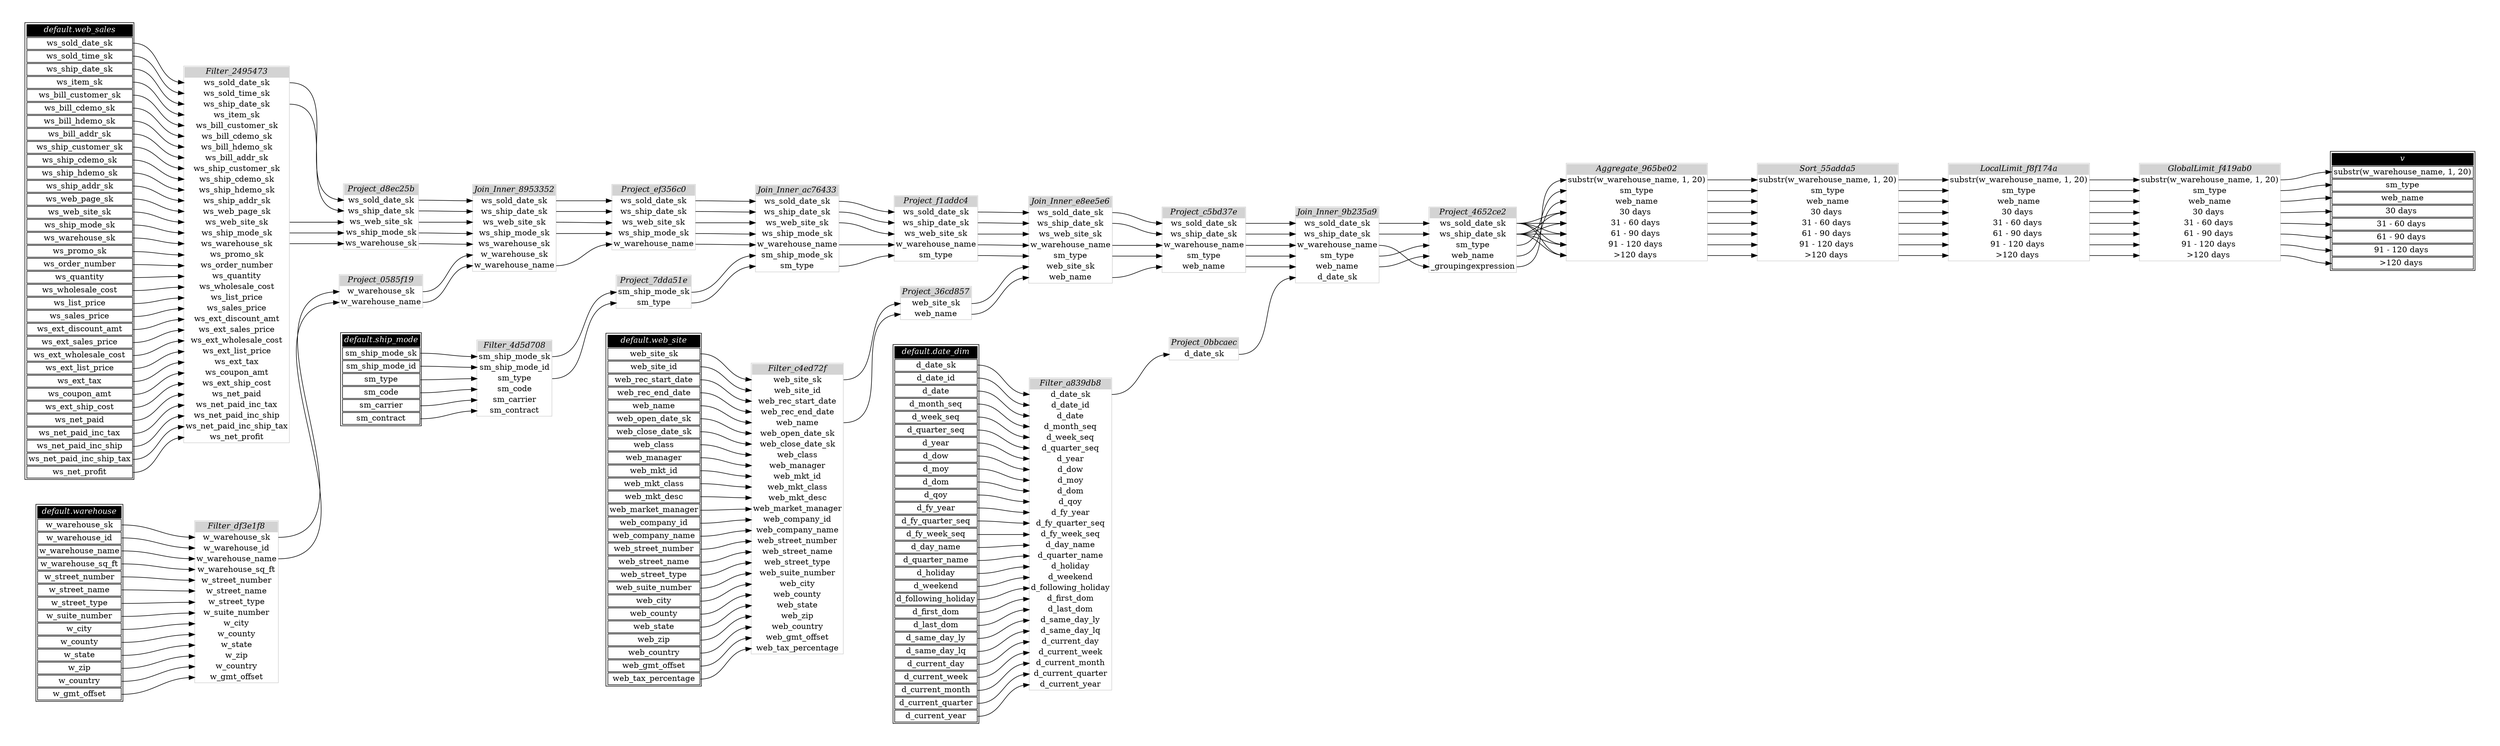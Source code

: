 // Automatically generated by TPCDSFlowTestSuite


digraph {
  graph [pad="0.5" nodesep="0.5" ranksep="1" fontname="Helvetica" rankdir=LR];
  node [shape=plaintext]

  
"Aggregate_965be02" [label=<
<table color="lightgray" border="1" cellborder="0" cellspacing="0">
  <tr><td bgcolor="lightgray" port="nodeName"><i>Aggregate_965be02</i></td></tr>
  <tr><td port="0">substr(w_warehouse_name, 1, 20)</td></tr>
<tr><td port="1">sm_type</td></tr>
<tr><td port="2">web_name</td></tr>
<tr><td port="3">30 days </td></tr>
<tr><td port="4">31 - 60 days </td></tr>
<tr><td port="5">61 - 90 days </td></tr>
<tr><td port="6">91 - 120 days </td></tr>
<tr><td port="7">&gt;120 days </td></tr>
</table>>];
     

"Filter_2495473" [label=<
<table color="lightgray" border="1" cellborder="0" cellspacing="0">
  <tr><td bgcolor="lightgray" port="nodeName"><i>Filter_2495473</i></td></tr>
  <tr><td port="0">ws_sold_date_sk</td></tr>
<tr><td port="1">ws_sold_time_sk</td></tr>
<tr><td port="2">ws_ship_date_sk</td></tr>
<tr><td port="3">ws_item_sk</td></tr>
<tr><td port="4">ws_bill_customer_sk</td></tr>
<tr><td port="5">ws_bill_cdemo_sk</td></tr>
<tr><td port="6">ws_bill_hdemo_sk</td></tr>
<tr><td port="7">ws_bill_addr_sk</td></tr>
<tr><td port="8">ws_ship_customer_sk</td></tr>
<tr><td port="9">ws_ship_cdemo_sk</td></tr>
<tr><td port="10">ws_ship_hdemo_sk</td></tr>
<tr><td port="11">ws_ship_addr_sk</td></tr>
<tr><td port="12">ws_web_page_sk</td></tr>
<tr><td port="13">ws_web_site_sk</td></tr>
<tr><td port="14">ws_ship_mode_sk</td></tr>
<tr><td port="15">ws_warehouse_sk</td></tr>
<tr><td port="16">ws_promo_sk</td></tr>
<tr><td port="17">ws_order_number</td></tr>
<tr><td port="18">ws_quantity</td></tr>
<tr><td port="19">ws_wholesale_cost</td></tr>
<tr><td port="20">ws_list_price</td></tr>
<tr><td port="21">ws_sales_price</td></tr>
<tr><td port="22">ws_ext_discount_amt</td></tr>
<tr><td port="23">ws_ext_sales_price</td></tr>
<tr><td port="24">ws_ext_wholesale_cost</td></tr>
<tr><td port="25">ws_ext_list_price</td></tr>
<tr><td port="26">ws_ext_tax</td></tr>
<tr><td port="27">ws_coupon_amt</td></tr>
<tr><td port="28">ws_ext_ship_cost</td></tr>
<tr><td port="29">ws_net_paid</td></tr>
<tr><td port="30">ws_net_paid_inc_tax</td></tr>
<tr><td port="31">ws_net_paid_inc_ship</td></tr>
<tr><td port="32">ws_net_paid_inc_ship_tax</td></tr>
<tr><td port="33">ws_net_profit</td></tr>
</table>>];
     

"Filter_4d5d708" [label=<
<table color="lightgray" border="1" cellborder="0" cellspacing="0">
  <tr><td bgcolor="lightgray" port="nodeName"><i>Filter_4d5d708</i></td></tr>
  <tr><td port="0">sm_ship_mode_sk</td></tr>
<tr><td port="1">sm_ship_mode_id</td></tr>
<tr><td port="2">sm_type</td></tr>
<tr><td port="3">sm_code</td></tr>
<tr><td port="4">sm_carrier</td></tr>
<tr><td port="5">sm_contract</td></tr>
</table>>];
     

"Filter_a839db8" [label=<
<table color="lightgray" border="1" cellborder="0" cellspacing="0">
  <tr><td bgcolor="lightgray" port="nodeName"><i>Filter_a839db8</i></td></tr>
  <tr><td port="0">d_date_sk</td></tr>
<tr><td port="1">d_date_id</td></tr>
<tr><td port="2">d_date</td></tr>
<tr><td port="3">d_month_seq</td></tr>
<tr><td port="4">d_week_seq</td></tr>
<tr><td port="5">d_quarter_seq</td></tr>
<tr><td port="6">d_year</td></tr>
<tr><td port="7">d_dow</td></tr>
<tr><td port="8">d_moy</td></tr>
<tr><td port="9">d_dom</td></tr>
<tr><td port="10">d_qoy</td></tr>
<tr><td port="11">d_fy_year</td></tr>
<tr><td port="12">d_fy_quarter_seq</td></tr>
<tr><td port="13">d_fy_week_seq</td></tr>
<tr><td port="14">d_day_name</td></tr>
<tr><td port="15">d_quarter_name</td></tr>
<tr><td port="16">d_holiday</td></tr>
<tr><td port="17">d_weekend</td></tr>
<tr><td port="18">d_following_holiday</td></tr>
<tr><td port="19">d_first_dom</td></tr>
<tr><td port="20">d_last_dom</td></tr>
<tr><td port="21">d_same_day_ly</td></tr>
<tr><td port="22">d_same_day_lq</td></tr>
<tr><td port="23">d_current_day</td></tr>
<tr><td port="24">d_current_week</td></tr>
<tr><td port="25">d_current_month</td></tr>
<tr><td port="26">d_current_quarter</td></tr>
<tr><td port="27">d_current_year</td></tr>
</table>>];
     

"Filter_c4ed72f" [label=<
<table color="lightgray" border="1" cellborder="0" cellspacing="0">
  <tr><td bgcolor="lightgray" port="nodeName"><i>Filter_c4ed72f</i></td></tr>
  <tr><td port="0">web_site_sk</td></tr>
<tr><td port="1">web_site_id</td></tr>
<tr><td port="2">web_rec_start_date</td></tr>
<tr><td port="3">web_rec_end_date</td></tr>
<tr><td port="4">web_name</td></tr>
<tr><td port="5">web_open_date_sk</td></tr>
<tr><td port="6">web_close_date_sk</td></tr>
<tr><td port="7">web_class</td></tr>
<tr><td port="8">web_manager</td></tr>
<tr><td port="9">web_mkt_id</td></tr>
<tr><td port="10">web_mkt_class</td></tr>
<tr><td port="11">web_mkt_desc</td></tr>
<tr><td port="12">web_market_manager</td></tr>
<tr><td port="13">web_company_id</td></tr>
<tr><td port="14">web_company_name</td></tr>
<tr><td port="15">web_street_number</td></tr>
<tr><td port="16">web_street_name</td></tr>
<tr><td port="17">web_street_type</td></tr>
<tr><td port="18">web_suite_number</td></tr>
<tr><td port="19">web_city</td></tr>
<tr><td port="20">web_county</td></tr>
<tr><td port="21">web_state</td></tr>
<tr><td port="22">web_zip</td></tr>
<tr><td port="23">web_country</td></tr>
<tr><td port="24">web_gmt_offset</td></tr>
<tr><td port="25">web_tax_percentage</td></tr>
</table>>];
     

"Filter_df3e1f8" [label=<
<table color="lightgray" border="1" cellborder="0" cellspacing="0">
  <tr><td bgcolor="lightgray" port="nodeName"><i>Filter_df3e1f8</i></td></tr>
  <tr><td port="0">w_warehouse_sk</td></tr>
<tr><td port="1">w_warehouse_id</td></tr>
<tr><td port="2">w_warehouse_name</td></tr>
<tr><td port="3">w_warehouse_sq_ft</td></tr>
<tr><td port="4">w_street_number</td></tr>
<tr><td port="5">w_street_name</td></tr>
<tr><td port="6">w_street_type</td></tr>
<tr><td port="7">w_suite_number</td></tr>
<tr><td port="8">w_city</td></tr>
<tr><td port="9">w_county</td></tr>
<tr><td port="10">w_state</td></tr>
<tr><td port="11">w_zip</td></tr>
<tr><td port="12">w_country</td></tr>
<tr><td port="13">w_gmt_offset</td></tr>
</table>>];
     

"GlobalLimit_f419ab0" [label=<
<table color="lightgray" border="1" cellborder="0" cellspacing="0">
  <tr><td bgcolor="lightgray" port="nodeName"><i>GlobalLimit_f419ab0</i></td></tr>
  <tr><td port="0">substr(w_warehouse_name, 1, 20)</td></tr>
<tr><td port="1">sm_type</td></tr>
<tr><td port="2">web_name</td></tr>
<tr><td port="3">30 days </td></tr>
<tr><td port="4">31 - 60 days </td></tr>
<tr><td port="5">61 - 90 days </td></tr>
<tr><td port="6">91 - 120 days </td></tr>
<tr><td port="7">&gt;120 days </td></tr>
</table>>];
     

"Join_Inner_8953352" [label=<
<table color="lightgray" border="1" cellborder="0" cellspacing="0">
  <tr><td bgcolor="lightgray" port="nodeName"><i>Join_Inner_8953352</i></td></tr>
  <tr><td port="0">ws_sold_date_sk</td></tr>
<tr><td port="1">ws_ship_date_sk</td></tr>
<tr><td port="2">ws_web_site_sk</td></tr>
<tr><td port="3">ws_ship_mode_sk</td></tr>
<tr><td port="4">ws_warehouse_sk</td></tr>
<tr><td port="5">w_warehouse_sk</td></tr>
<tr><td port="6">w_warehouse_name</td></tr>
</table>>];
     

"Join_Inner_9b235a9" [label=<
<table color="lightgray" border="1" cellborder="0" cellspacing="0">
  <tr><td bgcolor="lightgray" port="nodeName"><i>Join_Inner_9b235a9</i></td></tr>
  <tr><td port="0">ws_sold_date_sk</td></tr>
<tr><td port="1">ws_ship_date_sk</td></tr>
<tr><td port="2">w_warehouse_name</td></tr>
<tr><td port="3">sm_type</td></tr>
<tr><td port="4">web_name</td></tr>
<tr><td port="5">d_date_sk</td></tr>
</table>>];
     

"Join_Inner_ac76433" [label=<
<table color="lightgray" border="1" cellborder="0" cellspacing="0">
  <tr><td bgcolor="lightgray" port="nodeName"><i>Join_Inner_ac76433</i></td></tr>
  <tr><td port="0">ws_sold_date_sk</td></tr>
<tr><td port="1">ws_ship_date_sk</td></tr>
<tr><td port="2">ws_web_site_sk</td></tr>
<tr><td port="3">ws_ship_mode_sk</td></tr>
<tr><td port="4">w_warehouse_name</td></tr>
<tr><td port="5">sm_ship_mode_sk</td></tr>
<tr><td port="6">sm_type</td></tr>
</table>>];
     

"Join_Inner_e8ee5e6" [label=<
<table color="lightgray" border="1" cellborder="0" cellspacing="0">
  <tr><td bgcolor="lightgray" port="nodeName"><i>Join_Inner_e8ee5e6</i></td></tr>
  <tr><td port="0">ws_sold_date_sk</td></tr>
<tr><td port="1">ws_ship_date_sk</td></tr>
<tr><td port="2">ws_web_site_sk</td></tr>
<tr><td port="3">w_warehouse_name</td></tr>
<tr><td port="4">sm_type</td></tr>
<tr><td port="5">web_site_sk</td></tr>
<tr><td port="6">web_name</td></tr>
</table>>];
     

"LocalLimit_f8f174a" [label=<
<table color="lightgray" border="1" cellborder="0" cellspacing="0">
  <tr><td bgcolor="lightgray" port="nodeName"><i>LocalLimit_f8f174a</i></td></tr>
  <tr><td port="0">substr(w_warehouse_name, 1, 20)</td></tr>
<tr><td port="1">sm_type</td></tr>
<tr><td port="2">web_name</td></tr>
<tr><td port="3">30 days </td></tr>
<tr><td port="4">31 - 60 days </td></tr>
<tr><td port="5">61 - 90 days </td></tr>
<tr><td port="6">91 - 120 days </td></tr>
<tr><td port="7">&gt;120 days </td></tr>
</table>>];
     

"Project_0585f19" [label=<
<table color="lightgray" border="1" cellborder="0" cellspacing="0">
  <tr><td bgcolor="lightgray" port="nodeName"><i>Project_0585f19</i></td></tr>
  <tr><td port="0">w_warehouse_sk</td></tr>
<tr><td port="1">w_warehouse_name</td></tr>
</table>>];
     

"Project_0bbcaec" [label=<
<table color="lightgray" border="1" cellborder="0" cellspacing="0">
  <tr><td bgcolor="lightgray" port="nodeName"><i>Project_0bbcaec</i></td></tr>
  <tr><td port="0">d_date_sk</td></tr>
</table>>];
     

"Project_36cd857" [label=<
<table color="lightgray" border="1" cellborder="0" cellspacing="0">
  <tr><td bgcolor="lightgray" port="nodeName"><i>Project_36cd857</i></td></tr>
  <tr><td port="0">web_site_sk</td></tr>
<tr><td port="1">web_name</td></tr>
</table>>];
     

"Project_4652ce2" [label=<
<table color="lightgray" border="1" cellborder="0" cellspacing="0">
  <tr><td bgcolor="lightgray" port="nodeName"><i>Project_4652ce2</i></td></tr>
  <tr><td port="0">ws_sold_date_sk</td></tr>
<tr><td port="1">ws_ship_date_sk</td></tr>
<tr><td port="2">sm_type</td></tr>
<tr><td port="3">web_name</td></tr>
<tr><td port="4">_groupingexpression</td></tr>
</table>>];
     

"Project_7dda51e" [label=<
<table color="lightgray" border="1" cellborder="0" cellspacing="0">
  <tr><td bgcolor="lightgray" port="nodeName"><i>Project_7dda51e</i></td></tr>
  <tr><td port="0">sm_ship_mode_sk</td></tr>
<tr><td port="1">sm_type</td></tr>
</table>>];
     

"Project_c5bd37e" [label=<
<table color="lightgray" border="1" cellborder="0" cellspacing="0">
  <tr><td bgcolor="lightgray" port="nodeName"><i>Project_c5bd37e</i></td></tr>
  <tr><td port="0">ws_sold_date_sk</td></tr>
<tr><td port="1">ws_ship_date_sk</td></tr>
<tr><td port="2">w_warehouse_name</td></tr>
<tr><td port="3">sm_type</td></tr>
<tr><td port="4">web_name</td></tr>
</table>>];
     

"Project_d8ec25b" [label=<
<table color="lightgray" border="1" cellborder="0" cellspacing="0">
  <tr><td bgcolor="lightgray" port="nodeName"><i>Project_d8ec25b</i></td></tr>
  <tr><td port="0">ws_sold_date_sk</td></tr>
<tr><td port="1">ws_ship_date_sk</td></tr>
<tr><td port="2">ws_web_site_sk</td></tr>
<tr><td port="3">ws_ship_mode_sk</td></tr>
<tr><td port="4">ws_warehouse_sk</td></tr>
</table>>];
     

"Project_ef356c0" [label=<
<table color="lightgray" border="1" cellborder="0" cellspacing="0">
  <tr><td bgcolor="lightgray" port="nodeName"><i>Project_ef356c0</i></td></tr>
  <tr><td port="0">ws_sold_date_sk</td></tr>
<tr><td port="1">ws_ship_date_sk</td></tr>
<tr><td port="2">ws_web_site_sk</td></tr>
<tr><td port="3">ws_ship_mode_sk</td></tr>
<tr><td port="4">w_warehouse_name</td></tr>
</table>>];
     

"Project_f1addc4" [label=<
<table color="lightgray" border="1" cellborder="0" cellspacing="0">
  <tr><td bgcolor="lightgray" port="nodeName"><i>Project_f1addc4</i></td></tr>
  <tr><td port="0">ws_sold_date_sk</td></tr>
<tr><td port="1">ws_ship_date_sk</td></tr>
<tr><td port="2">ws_web_site_sk</td></tr>
<tr><td port="3">w_warehouse_name</td></tr>
<tr><td port="4">sm_type</td></tr>
</table>>];
     

"Sort_55adda5" [label=<
<table color="lightgray" border="1" cellborder="0" cellspacing="0">
  <tr><td bgcolor="lightgray" port="nodeName"><i>Sort_55adda5</i></td></tr>
  <tr><td port="0">substr(w_warehouse_name, 1, 20)</td></tr>
<tr><td port="1">sm_type</td></tr>
<tr><td port="2">web_name</td></tr>
<tr><td port="3">30 days </td></tr>
<tr><td port="4">31 - 60 days </td></tr>
<tr><td port="5">61 - 90 days </td></tr>
<tr><td port="6">91 - 120 days </td></tr>
<tr><td port="7">&gt;120 days </td></tr>
</table>>];
     

"default.date_dim" [color="black" label=<
<table>
  <tr><td bgcolor="black" port="nodeName"><i><font color="white">default.date_dim</font></i></td></tr>
  <tr><td port="0">d_date_sk</td></tr>
<tr><td port="1">d_date_id</td></tr>
<tr><td port="2">d_date</td></tr>
<tr><td port="3">d_month_seq</td></tr>
<tr><td port="4">d_week_seq</td></tr>
<tr><td port="5">d_quarter_seq</td></tr>
<tr><td port="6">d_year</td></tr>
<tr><td port="7">d_dow</td></tr>
<tr><td port="8">d_moy</td></tr>
<tr><td port="9">d_dom</td></tr>
<tr><td port="10">d_qoy</td></tr>
<tr><td port="11">d_fy_year</td></tr>
<tr><td port="12">d_fy_quarter_seq</td></tr>
<tr><td port="13">d_fy_week_seq</td></tr>
<tr><td port="14">d_day_name</td></tr>
<tr><td port="15">d_quarter_name</td></tr>
<tr><td port="16">d_holiday</td></tr>
<tr><td port="17">d_weekend</td></tr>
<tr><td port="18">d_following_holiday</td></tr>
<tr><td port="19">d_first_dom</td></tr>
<tr><td port="20">d_last_dom</td></tr>
<tr><td port="21">d_same_day_ly</td></tr>
<tr><td port="22">d_same_day_lq</td></tr>
<tr><td port="23">d_current_day</td></tr>
<tr><td port="24">d_current_week</td></tr>
<tr><td port="25">d_current_month</td></tr>
<tr><td port="26">d_current_quarter</td></tr>
<tr><td port="27">d_current_year</td></tr>
</table>>];
     

"default.ship_mode" [color="black" label=<
<table>
  <tr><td bgcolor="black" port="nodeName"><i><font color="white">default.ship_mode</font></i></td></tr>
  <tr><td port="0">sm_ship_mode_sk</td></tr>
<tr><td port="1">sm_ship_mode_id</td></tr>
<tr><td port="2">sm_type</td></tr>
<tr><td port="3">sm_code</td></tr>
<tr><td port="4">sm_carrier</td></tr>
<tr><td port="5">sm_contract</td></tr>
</table>>];
     

"default.warehouse" [color="black" label=<
<table>
  <tr><td bgcolor="black" port="nodeName"><i><font color="white">default.warehouse</font></i></td></tr>
  <tr><td port="0">w_warehouse_sk</td></tr>
<tr><td port="1">w_warehouse_id</td></tr>
<tr><td port="2">w_warehouse_name</td></tr>
<tr><td port="3">w_warehouse_sq_ft</td></tr>
<tr><td port="4">w_street_number</td></tr>
<tr><td port="5">w_street_name</td></tr>
<tr><td port="6">w_street_type</td></tr>
<tr><td port="7">w_suite_number</td></tr>
<tr><td port="8">w_city</td></tr>
<tr><td port="9">w_county</td></tr>
<tr><td port="10">w_state</td></tr>
<tr><td port="11">w_zip</td></tr>
<tr><td port="12">w_country</td></tr>
<tr><td port="13">w_gmt_offset</td></tr>
</table>>];
     

"default.web_sales" [color="black" label=<
<table>
  <tr><td bgcolor="black" port="nodeName"><i><font color="white">default.web_sales</font></i></td></tr>
  <tr><td port="0">ws_sold_date_sk</td></tr>
<tr><td port="1">ws_sold_time_sk</td></tr>
<tr><td port="2">ws_ship_date_sk</td></tr>
<tr><td port="3">ws_item_sk</td></tr>
<tr><td port="4">ws_bill_customer_sk</td></tr>
<tr><td port="5">ws_bill_cdemo_sk</td></tr>
<tr><td port="6">ws_bill_hdemo_sk</td></tr>
<tr><td port="7">ws_bill_addr_sk</td></tr>
<tr><td port="8">ws_ship_customer_sk</td></tr>
<tr><td port="9">ws_ship_cdemo_sk</td></tr>
<tr><td port="10">ws_ship_hdemo_sk</td></tr>
<tr><td port="11">ws_ship_addr_sk</td></tr>
<tr><td port="12">ws_web_page_sk</td></tr>
<tr><td port="13">ws_web_site_sk</td></tr>
<tr><td port="14">ws_ship_mode_sk</td></tr>
<tr><td port="15">ws_warehouse_sk</td></tr>
<tr><td port="16">ws_promo_sk</td></tr>
<tr><td port="17">ws_order_number</td></tr>
<tr><td port="18">ws_quantity</td></tr>
<tr><td port="19">ws_wholesale_cost</td></tr>
<tr><td port="20">ws_list_price</td></tr>
<tr><td port="21">ws_sales_price</td></tr>
<tr><td port="22">ws_ext_discount_amt</td></tr>
<tr><td port="23">ws_ext_sales_price</td></tr>
<tr><td port="24">ws_ext_wholesale_cost</td></tr>
<tr><td port="25">ws_ext_list_price</td></tr>
<tr><td port="26">ws_ext_tax</td></tr>
<tr><td port="27">ws_coupon_amt</td></tr>
<tr><td port="28">ws_ext_ship_cost</td></tr>
<tr><td port="29">ws_net_paid</td></tr>
<tr><td port="30">ws_net_paid_inc_tax</td></tr>
<tr><td port="31">ws_net_paid_inc_ship</td></tr>
<tr><td port="32">ws_net_paid_inc_ship_tax</td></tr>
<tr><td port="33">ws_net_profit</td></tr>
</table>>];
     

"default.web_site" [color="black" label=<
<table>
  <tr><td bgcolor="black" port="nodeName"><i><font color="white">default.web_site</font></i></td></tr>
  <tr><td port="0">web_site_sk</td></tr>
<tr><td port="1">web_site_id</td></tr>
<tr><td port="2">web_rec_start_date</td></tr>
<tr><td port="3">web_rec_end_date</td></tr>
<tr><td port="4">web_name</td></tr>
<tr><td port="5">web_open_date_sk</td></tr>
<tr><td port="6">web_close_date_sk</td></tr>
<tr><td port="7">web_class</td></tr>
<tr><td port="8">web_manager</td></tr>
<tr><td port="9">web_mkt_id</td></tr>
<tr><td port="10">web_mkt_class</td></tr>
<tr><td port="11">web_mkt_desc</td></tr>
<tr><td port="12">web_market_manager</td></tr>
<tr><td port="13">web_company_id</td></tr>
<tr><td port="14">web_company_name</td></tr>
<tr><td port="15">web_street_number</td></tr>
<tr><td port="16">web_street_name</td></tr>
<tr><td port="17">web_street_type</td></tr>
<tr><td port="18">web_suite_number</td></tr>
<tr><td port="19">web_city</td></tr>
<tr><td port="20">web_county</td></tr>
<tr><td port="21">web_state</td></tr>
<tr><td port="22">web_zip</td></tr>
<tr><td port="23">web_country</td></tr>
<tr><td port="24">web_gmt_offset</td></tr>
<tr><td port="25">web_tax_percentage</td></tr>
</table>>];
     

"v" [color="black" label=<
<table>
  <tr><td bgcolor="black" port="nodeName"><i><font color="white">v</font></i></td></tr>
  <tr><td port="0">substr(w_warehouse_name, 1, 20)</td></tr>
<tr><td port="1">sm_type</td></tr>
<tr><td port="2">web_name</td></tr>
<tr><td port="3">30 days </td></tr>
<tr><td port="4">31 - 60 days </td></tr>
<tr><td port="5">61 - 90 days </td></tr>
<tr><td port="6">91 - 120 days </td></tr>
<tr><td port="7">&gt;120 days </td></tr>
</table>>];
     
  "Aggregate_965be02":0 -> "Sort_55adda5":0;
"Aggregate_965be02":1 -> "Sort_55adda5":1;
"Aggregate_965be02":2 -> "Sort_55adda5":2;
"Aggregate_965be02":3 -> "Sort_55adda5":3;
"Aggregate_965be02":4 -> "Sort_55adda5":4;
"Aggregate_965be02":5 -> "Sort_55adda5":5;
"Aggregate_965be02":6 -> "Sort_55adda5":6;
"Aggregate_965be02":7 -> "Sort_55adda5":7;
"Filter_2495473":0 -> "Project_d8ec25b":0;
"Filter_2495473":13 -> "Project_d8ec25b":2;
"Filter_2495473":14 -> "Project_d8ec25b":3;
"Filter_2495473":15 -> "Project_d8ec25b":4;
"Filter_2495473":2 -> "Project_d8ec25b":1;
"Filter_4d5d708":0 -> "Project_7dda51e":0;
"Filter_4d5d708":2 -> "Project_7dda51e":1;
"Filter_a839db8":0 -> "Project_0bbcaec":0;
"Filter_c4ed72f":0 -> "Project_36cd857":0;
"Filter_c4ed72f":4 -> "Project_36cd857":1;
"Filter_df3e1f8":0 -> "Project_0585f19":0;
"Filter_df3e1f8":2 -> "Project_0585f19":1;
"GlobalLimit_f419ab0":0 -> "v":0;
"GlobalLimit_f419ab0":1 -> "v":1;
"GlobalLimit_f419ab0":2 -> "v":2;
"GlobalLimit_f419ab0":3 -> "v":3;
"GlobalLimit_f419ab0":4 -> "v":4;
"GlobalLimit_f419ab0":5 -> "v":5;
"GlobalLimit_f419ab0":6 -> "v":6;
"GlobalLimit_f419ab0":7 -> "v":7;
"Join_Inner_8953352":0 -> "Project_ef356c0":0;
"Join_Inner_8953352":1 -> "Project_ef356c0":1;
"Join_Inner_8953352":2 -> "Project_ef356c0":2;
"Join_Inner_8953352":3 -> "Project_ef356c0":3;
"Join_Inner_8953352":6 -> "Project_ef356c0":4;
"Join_Inner_9b235a9":0 -> "Project_4652ce2":0;
"Join_Inner_9b235a9":1 -> "Project_4652ce2":1;
"Join_Inner_9b235a9":2 -> "Project_4652ce2":4;
"Join_Inner_9b235a9":3 -> "Project_4652ce2":2;
"Join_Inner_9b235a9":4 -> "Project_4652ce2":3;
"Join_Inner_ac76433":0 -> "Project_f1addc4":0;
"Join_Inner_ac76433":1 -> "Project_f1addc4":1;
"Join_Inner_ac76433":2 -> "Project_f1addc4":2;
"Join_Inner_ac76433":4 -> "Project_f1addc4":3;
"Join_Inner_ac76433":6 -> "Project_f1addc4":4;
"Join_Inner_e8ee5e6":0 -> "Project_c5bd37e":0;
"Join_Inner_e8ee5e6":1 -> "Project_c5bd37e":1;
"Join_Inner_e8ee5e6":3 -> "Project_c5bd37e":2;
"Join_Inner_e8ee5e6":4 -> "Project_c5bd37e":3;
"Join_Inner_e8ee5e6":6 -> "Project_c5bd37e":4;
"LocalLimit_f8f174a":0 -> "GlobalLimit_f419ab0":0;
"LocalLimit_f8f174a":1 -> "GlobalLimit_f419ab0":1;
"LocalLimit_f8f174a":2 -> "GlobalLimit_f419ab0":2;
"LocalLimit_f8f174a":3 -> "GlobalLimit_f419ab0":3;
"LocalLimit_f8f174a":4 -> "GlobalLimit_f419ab0":4;
"LocalLimit_f8f174a":5 -> "GlobalLimit_f419ab0":5;
"LocalLimit_f8f174a":6 -> "GlobalLimit_f419ab0":6;
"LocalLimit_f8f174a":7 -> "GlobalLimit_f419ab0":7;
"Project_0585f19":0 -> "Join_Inner_8953352":5;
"Project_0585f19":1 -> "Join_Inner_8953352":6;
"Project_0bbcaec":0 -> "Join_Inner_9b235a9":5;
"Project_36cd857":0 -> "Join_Inner_e8ee5e6":5;
"Project_36cd857":1 -> "Join_Inner_e8ee5e6":6;
"Project_4652ce2":0 -> "Aggregate_965be02":3;
"Project_4652ce2":0 -> "Aggregate_965be02":4;
"Project_4652ce2":0 -> "Aggregate_965be02":5;
"Project_4652ce2":0 -> "Aggregate_965be02":6;
"Project_4652ce2":0 -> "Aggregate_965be02":7;
"Project_4652ce2":1 -> "Aggregate_965be02":3;
"Project_4652ce2":1 -> "Aggregate_965be02":4;
"Project_4652ce2":1 -> "Aggregate_965be02":5;
"Project_4652ce2":1 -> "Aggregate_965be02":6;
"Project_4652ce2":1 -> "Aggregate_965be02":7;
"Project_4652ce2":2 -> "Aggregate_965be02":1;
"Project_4652ce2":3 -> "Aggregate_965be02":2;
"Project_4652ce2":4 -> "Aggregate_965be02":0;
"Project_7dda51e":0 -> "Join_Inner_ac76433":5;
"Project_7dda51e":1 -> "Join_Inner_ac76433":6;
"Project_c5bd37e":0 -> "Join_Inner_9b235a9":0;
"Project_c5bd37e":1 -> "Join_Inner_9b235a9":1;
"Project_c5bd37e":2 -> "Join_Inner_9b235a9":2;
"Project_c5bd37e":3 -> "Join_Inner_9b235a9":3;
"Project_c5bd37e":4 -> "Join_Inner_9b235a9":4;
"Project_d8ec25b":0 -> "Join_Inner_8953352":0;
"Project_d8ec25b":1 -> "Join_Inner_8953352":1;
"Project_d8ec25b":2 -> "Join_Inner_8953352":2;
"Project_d8ec25b":3 -> "Join_Inner_8953352":3;
"Project_d8ec25b":4 -> "Join_Inner_8953352":4;
"Project_ef356c0":0 -> "Join_Inner_ac76433":0;
"Project_ef356c0":1 -> "Join_Inner_ac76433":1;
"Project_ef356c0":2 -> "Join_Inner_ac76433":2;
"Project_ef356c0":3 -> "Join_Inner_ac76433":3;
"Project_ef356c0":4 -> "Join_Inner_ac76433":4;
"Project_f1addc4":0 -> "Join_Inner_e8ee5e6":0;
"Project_f1addc4":1 -> "Join_Inner_e8ee5e6":1;
"Project_f1addc4":2 -> "Join_Inner_e8ee5e6":2;
"Project_f1addc4":3 -> "Join_Inner_e8ee5e6":3;
"Project_f1addc4":4 -> "Join_Inner_e8ee5e6":4;
"Sort_55adda5":0 -> "LocalLimit_f8f174a":0;
"Sort_55adda5":1 -> "LocalLimit_f8f174a":1;
"Sort_55adda5":2 -> "LocalLimit_f8f174a":2;
"Sort_55adda5":3 -> "LocalLimit_f8f174a":3;
"Sort_55adda5":4 -> "LocalLimit_f8f174a":4;
"Sort_55adda5":5 -> "LocalLimit_f8f174a":5;
"Sort_55adda5":6 -> "LocalLimit_f8f174a":6;
"Sort_55adda5":7 -> "LocalLimit_f8f174a":7;
"default.date_dim":0 -> "Filter_a839db8":0;
"default.date_dim":1 -> "Filter_a839db8":1;
"default.date_dim":10 -> "Filter_a839db8":10;
"default.date_dim":11 -> "Filter_a839db8":11;
"default.date_dim":12 -> "Filter_a839db8":12;
"default.date_dim":13 -> "Filter_a839db8":13;
"default.date_dim":14 -> "Filter_a839db8":14;
"default.date_dim":15 -> "Filter_a839db8":15;
"default.date_dim":16 -> "Filter_a839db8":16;
"default.date_dim":17 -> "Filter_a839db8":17;
"default.date_dim":18 -> "Filter_a839db8":18;
"default.date_dim":19 -> "Filter_a839db8":19;
"default.date_dim":2 -> "Filter_a839db8":2;
"default.date_dim":20 -> "Filter_a839db8":20;
"default.date_dim":21 -> "Filter_a839db8":21;
"default.date_dim":22 -> "Filter_a839db8":22;
"default.date_dim":23 -> "Filter_a839db8":23;
"default.date_dim":24 -> "Filter_a839db8":24;
"default.date_dim":25 -> "Filter_a839db8":25;
"default.date_dim":26 -> "Filter_a839db8":26;
"default.date_dim":27 -> "Filter_a839db8":27;
"default.date_dim":3 -> "Filter_a839db8":3;
"default.date_dim":4 -> "Filter_a839db8":4;
"default.date_dim":5 -> "Filter_a839db8":5;
"default.date_dim":6 -> "Filter_a839db8":6;
"default.date_dim":7 -> "Filter_a839db8":7;
"default.date_dim":8 -> "Filter_a839db8":8;
"default.date_dim":9 -> "Filter_a839db8":9;
"default.ship_mode":0 -> "Filter_4d5d708":0;
"default.ship_mode":1 -> "Filter_4d5d708":1;
"default.ship_mode":2 -> "Filter_4d5d708":2;
"default.ship_mode":3 -> "Filter_4d5d708":3;
"default.ship_mode":4 -> "Filter_4d5d708":4;
"default.ship_mode":5 -> "Filter_4d5d708":5;
"default.warehouse":0 -> "Filter_df3e1f8":0;
"default.warehouse":1 -> "Filter_df3e1f8":1;
"default.warehouse":10 -> "Filter_df3e1f8":10;
"default.warehouse":11 -> "Filter_df3e1f8":11;
"default.warehouse":12 -> "Filter_df3e1f8":12;
"default.warehouse":13 -> "Filter_df3e1f8":13;
"default.warehouse":2 -> "Filter_df3e1f8":2;
"default.warehouse":3 -> "Filter_df3e1f8":3;
"default.warehouse":4 -> "Filter_df3e1f8":4;
"default.warehouse":5 -> "Filter_df3e1f8":5;
"default.warehouse":6 -> "Filter_df3e1f8":6;
"default.warehouse":7 -> "Filter_df3e1f8":7;
"default.warehouse":8 -> "Filter_df3e1f8":8;
"default.warehouse":9 -> "Filter_df3e1f8":9;
"default.web_sales":0 -> "Filter_2495473":0;
"default.web_sales":1 -> "Filter_2495473":1;
"default.web_sales":10 -> "Filter_2495473":10;
"default.web_sales":11 -> "Filter_2495473":11;
"default.web_sales":12 -> "Filter_2495473":12;
"default.web_sales":13 -> "Filter_2495473":13;
"default.web_sales":14 -> "Filter_2495473":14;
"default.web_sales":15 -> "Filter_2495473":15;
"default.web_sales":16 -> "Filter_2495473":16;
"default.web_sales":17 -> "Filter_2495473":17;
"default.web_sales":18 -> "Filter_2495473":18;
"default.web_sales":19 -> "Filter_2495473":19;
"default.web_sales":2 -> "Filter_2495473":2;
"default.web_sales":20 -> "Filter_2495473":20;
"default.web_sales":21 -> "Filter_2495473":21;
"default.web_sales":22 -> "Filter_2495473":22;
"default.web_sales":23 -> "Filter_2495473":23;
"default.web_sales":24 -> "Filter_2495473":24;
"default.web_sales":25 -> "Filter_2495473":25;
"default.web_sales":26 -> "Filter_2495473":26;
"default.web_sales":27 -> "Filter_2495473":27;
"default.web_sales":28 -> "Filter_2495473":28;
"default.web_sales":29 -> "Filter_2495473":29;
"default.web_sales":3 -> "Filter_2495473":3;
"default.web_sales":30 -> "Filter_2495473":30;
"default.web_sales":31 -> "Filter_2495473":31;
"default.web_sales":32 -> "Filter_2495473":32;
"default.web_sales":33 -> "Filter_2495473":33;
"default.web_sales":4 -> "Filter_2495473":4;
"default.web_sales":5 -> "Filter_2495473":5;
"default.web_sales":6 -> "Filter_2495473":6;
"default.web_sales":7 -> "Filter_2495473":7;
"default.web_sales":8 -> "Filter_2495473":8;
"default.web_sales":9 -> "Filter_2495473":9;
"default.web_site":0 -> "Filter_c4ed72f":0;
"default.web_site":1 -> "Filter_c4ed72f":1;
"default.web_site":10 -> "Filter_c4ed72f":10;
"default.web_site":11 -> "Filter_c4ed72f":11;
"default.web_site":12 -> "Filter_c4ed72f":12;
"default.web_site":13 -> "Filter_c4ed72f":13;
"default.web_site":14 -> "Filter_c4ed72f":14;
"default.web_site":15 -> "Filter_c4ed72f":15;
"default.web_site":16 -> "Filter_c4ed72f":16;
"default.web_site":17 -> "Filter_c4ed72f":17;
"default.web_site":18 -> "Filter_c4ed72f":18;
"default.web_site":19 -> "Filter_c4ed72f":19;
"default.web_site":2 -> "Filter_c4ed72f":2;
"default.web_site":20 -> "Filter_c4ed72f":20;
"default.web_site":21 -> "Filter_c4ed72f":21;
"default.web_site":22 -> "Filter_c4ed72f":22;
"default.web_site":23 -> "Filter_c4ed72f":23;
"default.web_site":24 -> "Filter_c4ed72f":24;
"default.web_site":25 -> "Filter_c4ed72f":25;
"default.web_site":3 -> "Filter_c4ed72f":3;
"default.web_site":4 -> "Filter_c4ed72f":4;
"default.web_site":5 -> "Filter_c4ed72f":5;
"default.web_site":6 -> "Filter_c4ed72f":6;
"default.web_site":7 -> "Filter_c4ed72f":7;
"default.web_site":8 -> "Filter_c4ed72f":8;
"default.web_site":9 -> "Filter_c4ed72f":9;
}
       
